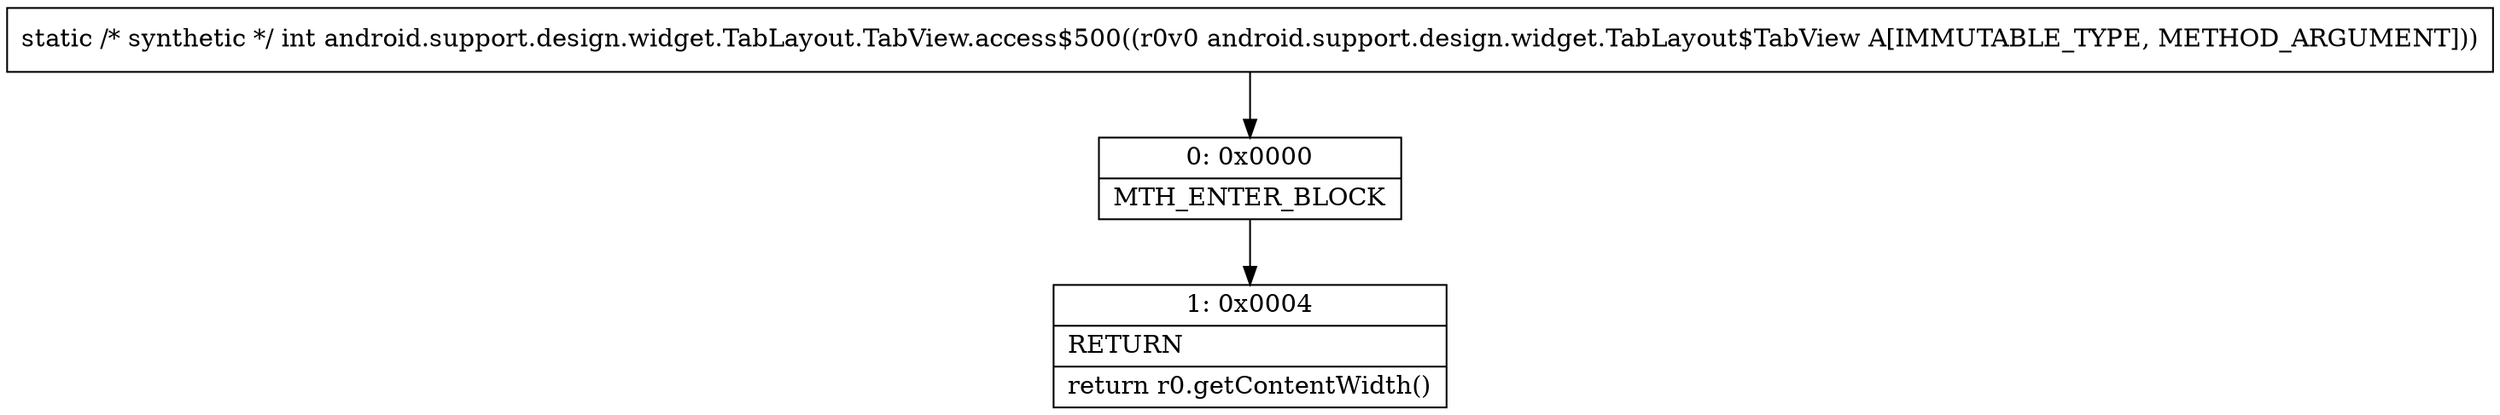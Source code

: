 digraph "CFG forandroid.support.design.widget.TabLayout.TabView.access$500(Landroid\/support\/design\/widget\/TabLayout$TabView;)I" {
Node_0 [shape=record,label="{0\:\ 0x0000|MTH_ENTER_BLOCK\l}"];
Node_1 [shape=record,label="{1\:\ 0x0004|RETURN\l|return r0.getContentWidth()\l}"];
MethodNode[shape=record,label="{static \/* synthetic *\/ int android.support.design.widget.TabLayout.TabView.access$500((r0v0 android.support.design.widget.TabLayout$TabView A[IMMUTABLE_TYPE, METHOD_ARGUMENT])) }"];
MethodNode -> Node_0;
Node_0 -> Node_1;
}

